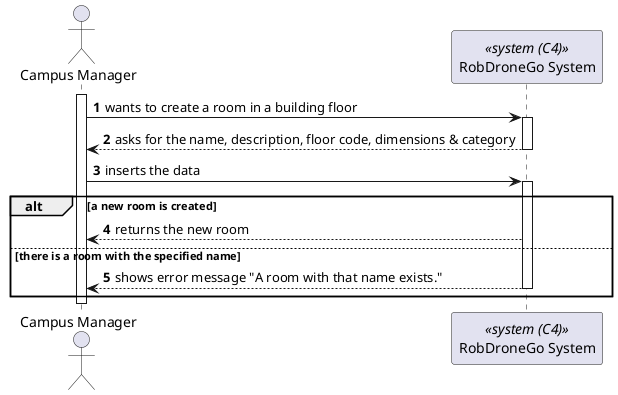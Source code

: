 @startuml process-view
autonumber

actor CM as "Campus Manager"
participant SYS as "RobDroneGo System" <<system (C4)>>

activate CM

CM -> SYS : wants to create a room in a building floor
activate SYS

CM <-- SYS : asks for the name, description, floor code, dimensions & category
deactivate SYS

CM -> SYS : inserts the data
activate SYS

alt a new room is created
  CM <-- SYS : returns the new room
else there is a room with the specified name
  CM <-- SYS : shows error message "A room with that name exists."
  deactivate SYS
end

deactivate CM

@enduml
